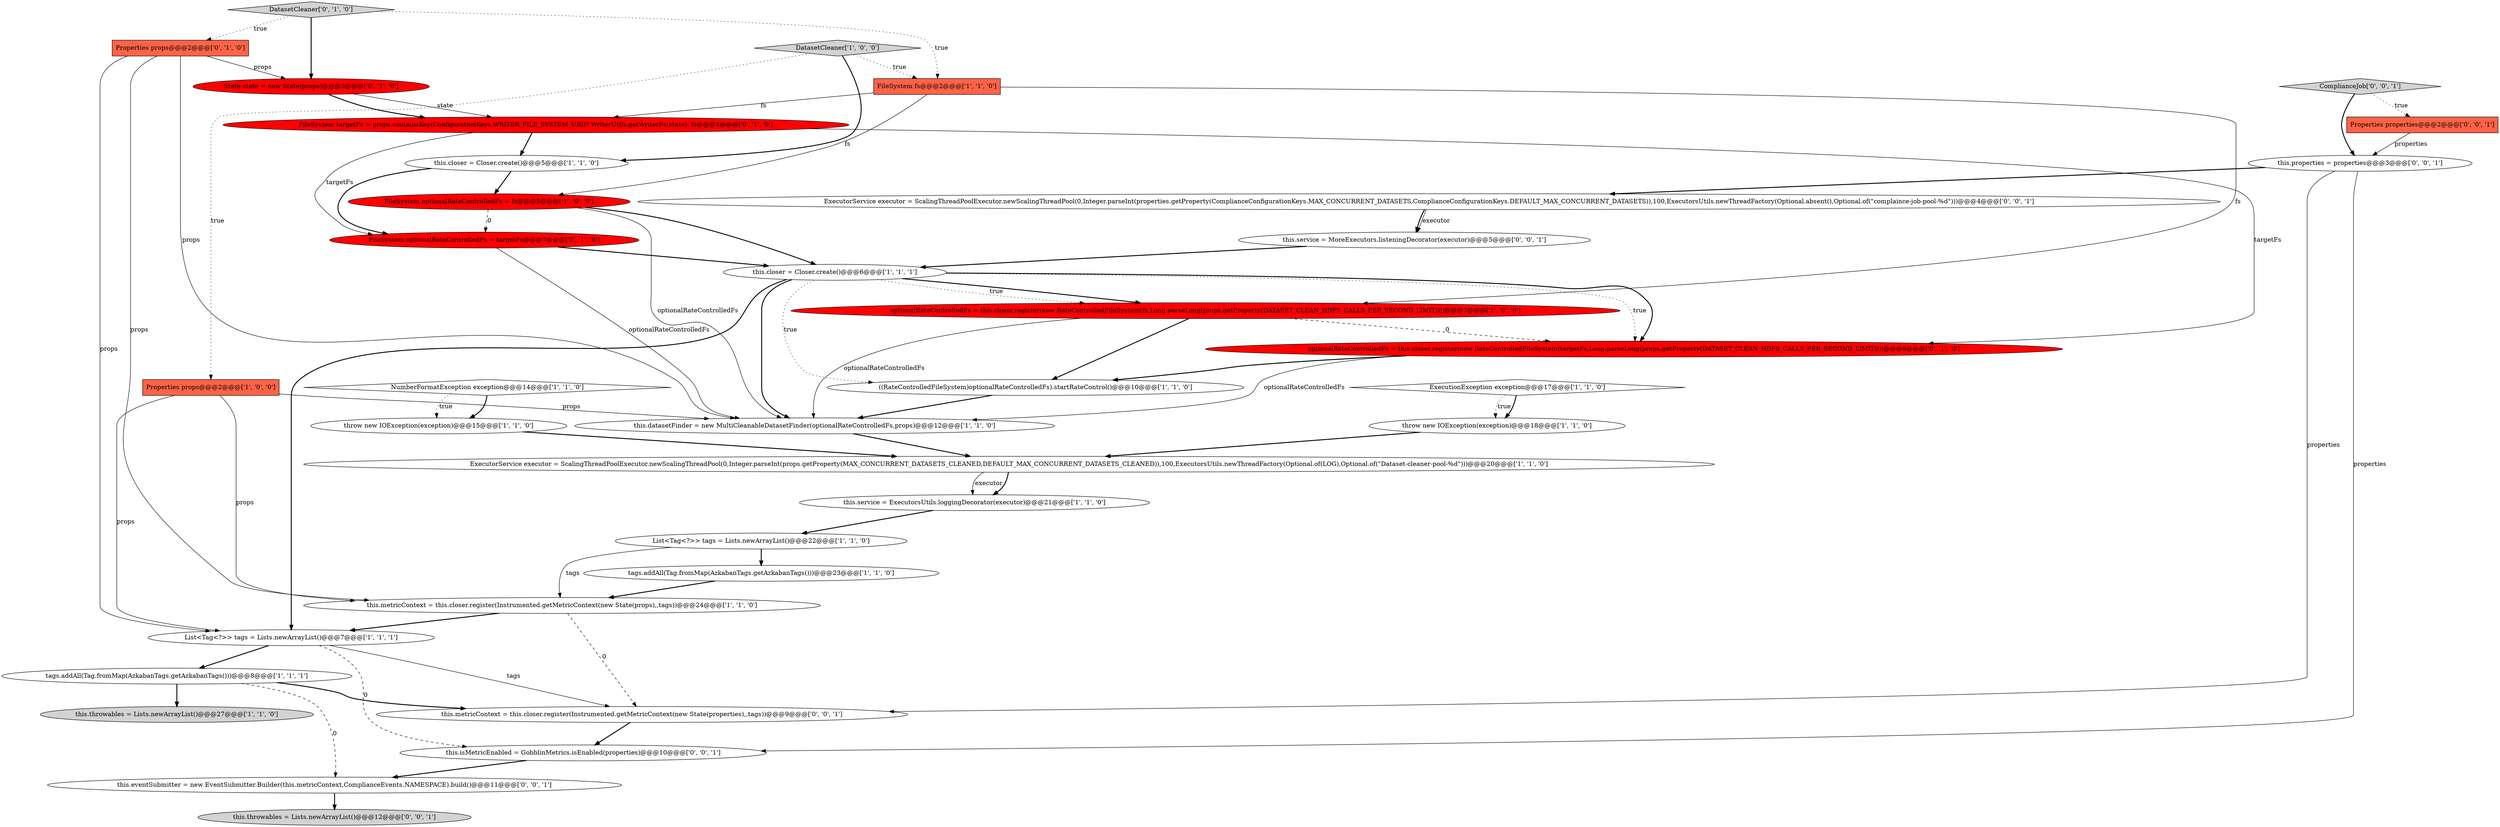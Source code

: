 digraph {
5 [style = filled, label = "this.service = ExecutorsUtils.loggingDecorator(executor)@@@21@@@['1', '1', '0']", fillcolor = white, shape = ellipse image = "AAA0AAABBB1BBB"];
35 [style = filled, label = "ExecutorService executor = ScalingThreadPoolExecutor.newScalingThreadPool(0,Integer.parseInt(properties.getProperty(ComplianceConfigurationKeys.MAX_CONCURRENT_DATASETS,ComplianceConfigurationKeys.DEFAULT_MAX_CONCURRENT_DATASETS)),100,ExecutorsUtils.newThreadFactory(Optional.absent(),Optional.of(\"complaince-job-pool-%d\")))@@@4@@@['0', '0', '1']", fillcolor = white, shape = ellipse image = "AAA0AAABBB3BBB"];
27 [style = filled, label = "this.eventSubmitter = new EventSubmitter.Builder(this.metricContext,ComplianceEvents.NAMESPACE).build()@@@11@@@['0', '0', '1']", fillcolor = white, shape = ellipse image = "AAA0AAABBB3BBB"];
8 [style = filled, label = "NumberFormatException exception@@@14@@@['1', '1', '0']", fillcolor = white, shape = diamond image = "AAA0AAABBB1BBB"];
29 [style = filled, label = "this.properties = properties@@@3@@@['0', '0', '1']", fillcolor = white, shape = ellipse image = "AAA0AAABBB3BBB"];
31 [style = filled, label = "this.throwables = Lists.newArrayList()@@@12@@@['0', '0', '1']", fillcolor = lightgray, shape = ellipse image = "AAA0AAABBB3BBB"];
4 [style = filled, label = "ExecutionException exception@@@17@@@['1', '1', '0']", fillcolor = white, shape = diamond image = "AAA0AAABBB1BBB"];
18 [style = filled, label = "throw new IOException(exception)@@@18@@@['1', '1', '0']", fillcolor = white, shape = ellipse image = "AAA0AAABBB1BBB"];
13 [style = filled, label = "FileSystem fs@@@2@@@['1', '1', '0']", fillcolor = tomato, shape = box image = "AAA0AAABBB1BBB"];
7 [style = filled, label = "this.closer = Closer.create()@@@6@@@['1', '1', '1']", fillcolor = white, shape = ellipse image = "AAA0AAABBB1BBB"];
30 [style = filled, label = "this.service = MoreExecutors.listeningDecorator(executor)@@@5@@@['0', '0', '1']", fillcolor = white, shape = ellipse image = "AAA0AAABBB3BBB"];
12 [style = filled, label = "this.metricContext = this.closer.register(Instrumented.getMetricContext(new State(props),,tags))@@@24@@@['1', '1', '0']", fillcolor = white, shape = ellipse image = "AAA0AAABBB1BBB"];
20 [style = filled, label = "tags.addAll(Tag.fromMap(AzkabanTags.getAzkabanTags()))@@@8@@@['1', '1', '1']", fillcolor = white, shape = ellipse image = "AAA0AAABBB1BBB"];
9 [style = filled, label = "optionalRateControlledFs = this.closer.register(new RateControlledFileSystem(fs,Long.parseLong(props.getProperty(DATASET_CLEAN_HDFS_CALLS_PER_SECOND_LIMIT))))@@@7@@@['1', '0', '0']", fillcolor = red, shape = ellipse image = "AAA1AAABBB1BBB"];
22 [style = filled, label = "Properties props@@@2@@@['0', '1', '0']", fillcolor = tomato, shape = box image = "AAA0AAABBB2BBB"];
19 [style = filled, label = "List<Tag<?>> tags = Lists.newArrayList()@@@22@@@['1', '1', '0']", fillcolor = white, shape = ellipse image = "AAA0AAABBB1BBB"];
0 [style = filled, label = "FileSystem optionalRateControlledFs = fs@@@5@@@['1', '0', '0']", fillcolor = red, shape = ellipse image = "AAA1AAABBB1BBB"];
23 [style = filled, label = "optionalRateControlledFs = this.closer.register(new RateControlledFileSystem(targetFs,Long.parseLong(props.getProperty(DATASET_CLEAN_HDFS_CALLS_PER_SECOND_LIMIT))))@@@9@@@['0', '1', '0']", fillcolor = red, shape = ellipse image = "AAA1AAABBB2BBB"];
33 [style = filled, label = "this.metricContext = this.closer.register(Instrumented.getMetricContext(new State(properties),,tags))@@@9@@@['0', '0', '1']", fillcolor = white, shape = ellipse image = "AAA0AAABBB3BBB"];
14 [style = filled, label = "DatasetCleaner['1', '0', '0']", fillcolor = lightgray, shape = diamond image = "AAA0AAABBB1BBB"];
16 [style = filled, label = "((RateControlledFileSystem)optionalRateControlledFs).startRateControl()@@@10@@@['1', '1', '0']", fillcolor = white, shape = ellipse image = "AAA0AAABBB1BBB"];
28 [style = filled, label = "ComplianceJob['0', '0', '1']", fillcolor = lightgray, shape = diamond image = "AAA0AAABBB3BBB"];
10 [style = filled, label = "ExecutorService executor = ScalingThreadPoolExecutor.newScalingThreadPool(0,Integer.parseInt(props.getProperty(MAX_CONCURRENT_DATASETS_CLEANED,DEFAULT_MAX_CONCURRENT_DATASETS_CLEANED)),100,ExecutorsUtils.newThreadFactory(Optional.of(LOG),Optional.of(\"Dataset-cleaner-pool-%d\")))@@@20@@@['1', '1', '0']", fillcolor = white, shape = ellipse image = "AAA0AAABBB1BBB"];
6 [style = filled, label = "Properties props@@@2@@@['1', '0', '0']", fillcolor = tomato, shape = box image = "AAA0AAABBB1BBB"];
24 [style = filled, label = "DatasetCleaner['0', '1', '0']", fillcolor = lightgray, shape = diamond image = "AAA0AAABBB2BBB"];
2 [style = filled, label = "tags.addAll(Tag.fromMap(AzkabanTags.getAzkabanTags()))@@@23@@@['1', '1', '0']", fillcolor = white, shape = ellipse image = "AAA0AAABBB1BBB"];
17 [style = filled, label = "throw new IOException(exception)@@@15@@@['1', '1', '0']", fillcolor = white, shape = ellipse image = "AAA0AAABBB1BBB"];
1 [style = filled, label = "this.throwables = Lists.newArrayList()@@@27@@@['1', '1', '0']", fillcolor = lightgray, shape = ellipse image = "AAA0AAABBB1BBB"];
11 [style = filled, label = "this.closer = Closer.create()@@@5@@@['1', '1', '0']", fillcolor = white, shape = ellipse image = "AAA0AAABBB1BBB"];
15 [style = filled, label = "List<Tag<?>> tags = Lists.newArrayList()@@@7@@@['1', '1', '1']", fillcolor = white, shape = ellipse image = "AAA0AAABBB1BBB"];
25 [style = filled, label = "FileSystem optionalRateControlledFs = targetFs@@@7@@@['0', '1', '0']", fillcolor = red, shape = ellipse image = "AAA1AAABBB2BBB"];
21 [style = filled, label = "FileSystem targetFs = props.containsKey(ConfigurationKeys.WRITER_FILE_SYSTEM_URI)? WriterUtils.getWriterFs(state): fs@@@4@@@['0', '1', '0']", fillcolor = red, shape = ellipse image = "AAA1AAABBB2BBB"];
34 [style = filled, label = "this.isMetricEnabled = GobblinMetrics.isEnabled(properties)@@@10@@@['0', '0', '1']", fillcolor = white, shape = ellipse image = "AAA0AAABBB3BBB"];
32 [style = filled, label = "Properties properties@@@2@@@['0', '0', '1']", fillcolor = tomato, shape = box image = "AAA0AAABBB3BBB"];
3 [style = filled, label = "this.datasetFinder = new MultiCleanableDatasetFinder(optionalRateControlledFs,props)@@@12@@@['1', '1', '0']", fillcolor = white, shape = ellipse image = "AAA0AAABBB1BBB"];
26 [style = filled, label = "State state = new State(props)@@@3@@@['0', '1', '0']", fillcolor = red, shape = ellipse image = "AAA1AAABBB2BBB"];
16->3 [style = bold, label=""];
17->10 [style = bold, label=""];
10->5 [style = solid, label="executor"];
28->29 [style = bold, label=""];
4->18 [style = dotted, label="true"];
23->16 [style = bold, label=""];
15->34 [style = dashed, label="0"];
12->33 [style = dashed, label="0"];
29->34 [style = solid, label="properties"];
21->23 [style = solid, label="targetFs"];
13->9 [style = solid, label="fs"];
22->3 [style = solid, label="props"];
20->27 [style = dashed, label="0"];
6->12 [style = solid, label="props"];
19->12 [style = solid, label="tags"];
12->15 [style = bold, label=""];
0->3 [style = solid, label="optionalRateControlledFs"];
8->17 [style = dotted, label="true"];
27->31 [style = bold, label=""];
29->33 [style = solid, label="properties"];
4->18 [style = bold, label=""];
19->2 [style = bold, label=""];
20->1 [style = bold, label=""];
7->9 [style = dotted, label="true"];
6->3 [style = solid, label="props"];
25->3 [style = solid, label="optionalRateControlledFs"];
25->7 [style = bold, label=""];
9->23 [style = dashed, label="0"];
9->16 [style = bold, label=""];
7->3 [style = bold, label=""];
2->12 [style = bold, label=""];
20->33 [style = bold, label=""];
14->13 [style = dotted, label="true"];
0->7 [style = bold, label=""];
26->21 [style = bold, label=""];
7->9 [style = bold, label=""];
8->17 [style = bold, label=""];
3->10 [style = bold, label=""];
5->19 [style = bold, label=""];
24->26 [style = bold, label=""];
9->3 [style = solid, label="optionalRateControlledFs"];
11->0 [style = bold, label=""];
28->32 [style = dotted, label="true"];
15->33 [style = solid, label="tags"];
10->5 [style = bold, label=""];
7->23 [style = dotted, label="true"];
13->21 [style = solid, label="fs"];
32->29 [style = solid, label="properties"];
35->30 [style = solid, label="executor"];
18->10 [style = bold, label=""];
21->11 [style = bold, label=""];
0->25 [style = dashed, label="0"];
26->21 [style = solid, label="state"];
15->20 [style = bold, label=""];
30->7 [style = bold, label=""];
24->22 [style = dotted, label="true"];
13->0 [style = solid, label="fs"];
7->23 [style = bold, label=""];
6->15 [style = solid, label="props"];
7->16 [style = dotted, label="true"];
22->12 [style = solid, label="props"];
22->15 [style = solid, label="props"];
21->25 [style = solid, label="targetFs"];
7->15 [style = bold, label=""];
29->35 [style = bold, label=""];
35->30 [style = bold, label=""];
14->11 [style = bold, label=""];
22->26 [style = solid, label="props"];
33->34 [style = bold, label=""];
23->3 [style = solid, label="optionalRateControlledFs"];
24->13 [style = dotted, label="true"];
11->25 [style = bold, label=""];
34->27 [style = bold, label=""];
14->6 [style = dotted, label="true"];
}
